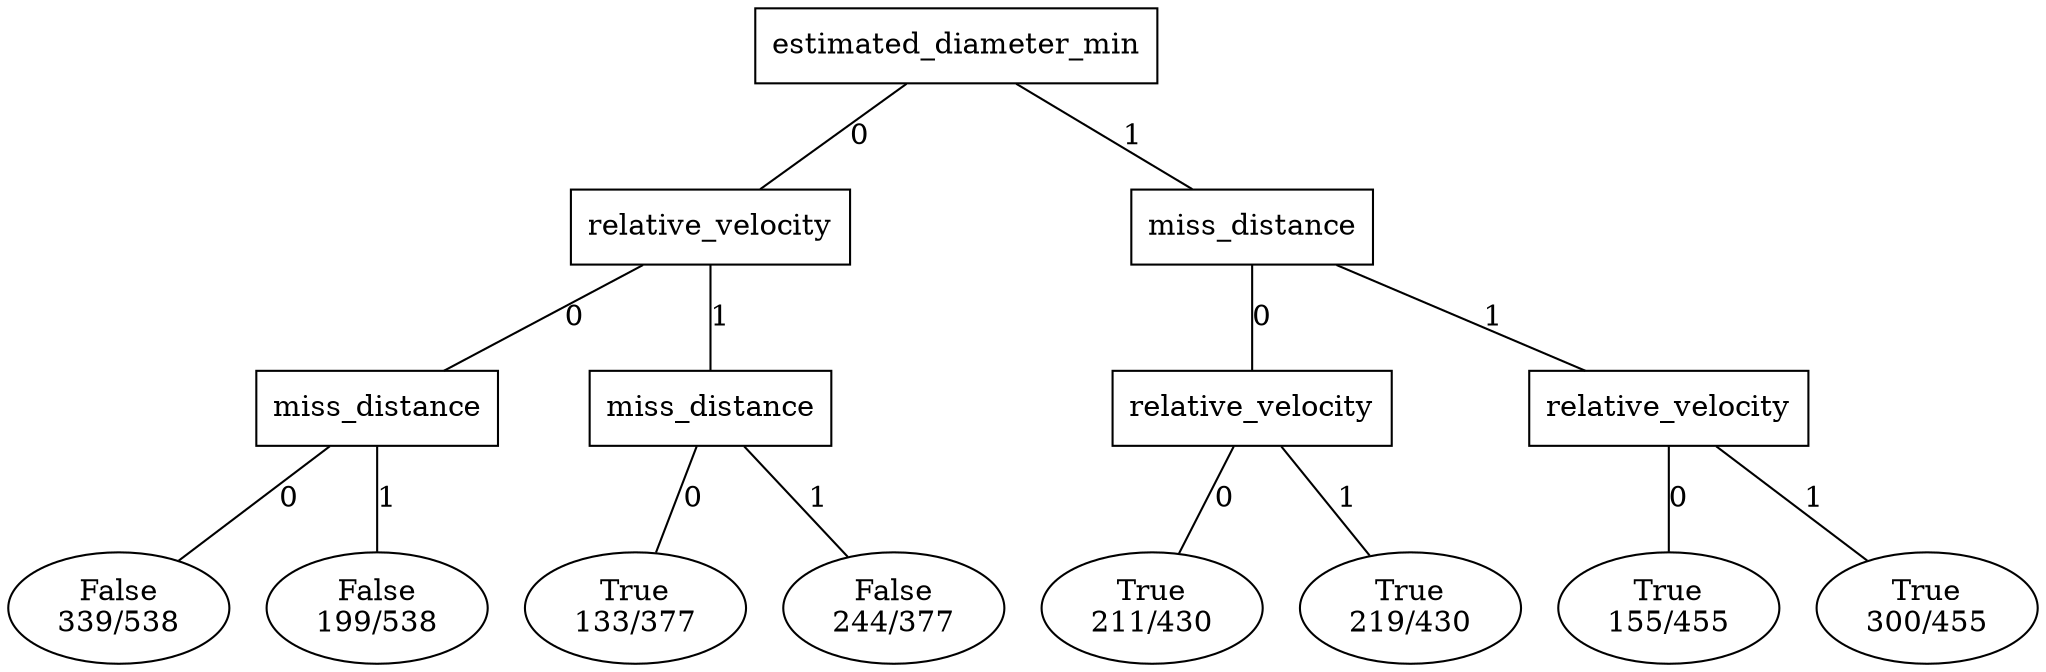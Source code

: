 strict graph {
	node0 [label=estimated_diameter_min shape=box]
	node1 [label=relative_velocity shape=box]
	node0 -- node1 [label=0]
	node2 [label=miss_distance shape=box]
	node1 -- node2 [label=0]
	node4 [label="False
339/538" shape=ellipse]
	node2 -- node4 [label=0]
	node6 [label="False
199/538" shape=ellipse]
	node2 -- node6 [label=1]
	node7 [label=miss_distance shape=box]
	node1 -- node7 [label=1]
	node9 [label="True
133/377" shape=ellipse]
	node7 -- node9 [label=0]
	node11 [label="False
244/377" shape=ellipse]
	node7 -- node11 [label=1]
	node12 [label=miss_distance shape=box]
	node0 -- node12 [label=1]
	node13 [label=relative_velocity shape=box]
	node12 -- node13 [label=0]
	node15 [label="True
211/430" shape=ellipse]
	node13 -- node15 [label=0]
	node17 [label="True
219/430" shape=ellipse]
	node13 -- node17 [label=1]
	node18 [label=relative_velocity shape=box]
	node12 -- node18 [label=1]
	node20 [label="True
155/455" shape=ellipse]
	node18 -- node20 [label=0]
	node22 [label="True
300/455" shape=ellipse]
	node18 -- node22 [label=1]
}
